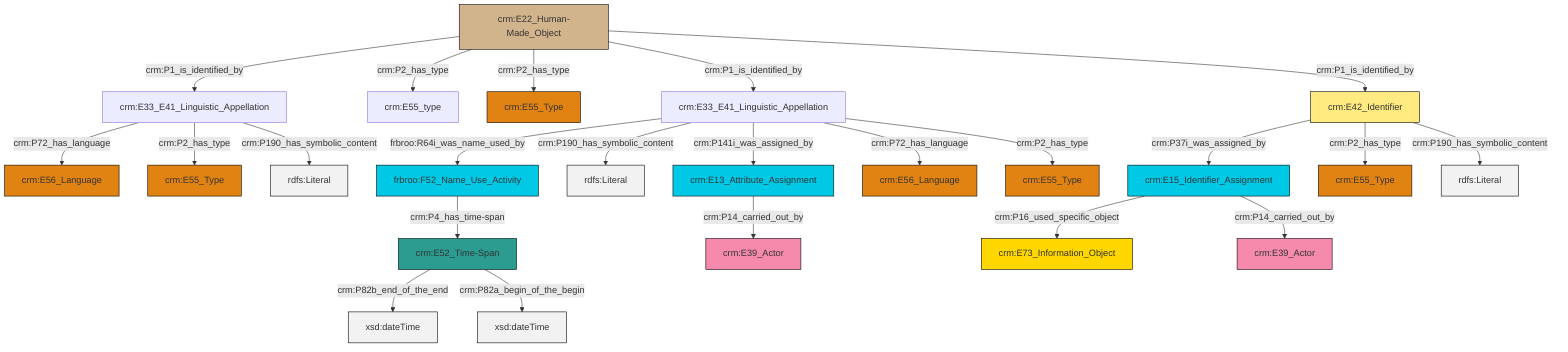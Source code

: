 graph TD
classDef Literal fill:#f2f2f2,stroke:#000000;
classDef CRM_Entity fill:#FFFFFF,stroke:#000000;
classDef Temporal_Entity fill:#00C9E6, stroke:#000000;
classDef Type fill:#E18312, stroke:#000000;
classDef Time-Span fill:#2C9C91, stroke:#000000;
classDef Appellation fill:#FFEB7F, stroke:#000000;
classDef Place fill:#008836, stroke:#000000;
classDef Persistent_Item fill:#B266B2, stroke:#000000;
classDef Conceptual_Object fill:#FFD700, stroke:#000000;
classDef Physical_Thing fill:#D2B48C, stroke:#000000;
classDef Actor fill:#f58aad, stroke:#000000;
classDef PC_Classes fill:#4ce600, stroke:#000000;
classDef Multi fill:#cccccc,stroke:#000000;

0["crm:E15_Identifier_Assignment"]:::Temporal_Entity -->|crm:P16_used_specific_object| 4["crm:E73_Information_Object"]:::Conceptual_Object
5["crm:E33_E41_Linguistic_Appellation"]:::Default -->|crm:P72_has_language| 6["crm:E56_Language"]:::Type
8["crm:E52_Time-Span"]:::Time-Span -->|crm:P82b_end_of_the_end| 9[xsd:dateTime]:::Literal
10["crm:E33_E41_Linguistic_Appellation"]:::Default -->|frbroo:R64i_was_name_used_by| 2["frbroo:F52_Name_Use_Activity"]:::Temporal_Entity
13["crm:E42_Identifier"]:::Appellation -->|crm:P37i_was_assigned_by| 0["crm:E15_Identifier_Assignment"]:::Temporal_Entity
8["crm:E52_Time-Span"]:::Time-Span -->|crm:P82a_begin_of_the_begin| 14[xsd:dateTime]:::Literal
5["crm:E33_E41_Linguistic_Appellation"]:::Default -->|crm:P2_has_type| 18["crm:E55_Type"]:::Type
10["crm:E33_E41_Linguistic_Appellation"]:::Default -->|crm:P190_has_symbolic_content| 19[rdfs:Literal]:::Literal
13["crm:E42_Identifier"]:::Appellation -->|crm:P2_has_type| 25["crm:E55_Type"]:::Type
27["crm:E22_Human-Made_Object"]:::Physical_Thing -->|crm:P1_is_identified_by| 5["crm:E33_E41_Linguistic_Appellation"]:::Default
10["crm:E33_E41_Linguistic_Appellation"]:::Default -->|crm:P141i_was_assigned_by| 20["crm:E13_Attribute_Assignment"]:::Temporal_Entity
27["crm:E22_Human-Made_Object"]:::Physical_Thing -->|crm:P2_has_type| 16["crm:E55_type"]:::Default
10["crm:E33_E41_Linguistic_Appellation"]:::Default -->|crm:P72_has_language| 28["crm:E56_Language"]:::Type
0["crm:E15_Identifier_Assignment"]:::Temporal_Entity -->|crm:P14_carried_out_by| 22["crm:E39_Actor"]:::Actor
5["crm:E33_E41_Linguistic_Appellation"]:::Default -->|crm:P190_has_symbolic_content| 34[rdfs:Literal]:::Literal
27["crm:E22_Human-Made_Object"]:::Physical_Thing -->|crm:P2_has_type| 11["crm:E55_Type"]:::Type
27["crm:E22_Human-Made_Object"]:::Physical_Thing -->|crm:P1_is_identified_by| 10["crm:E33_E41_Linguistic_Appellation"]:::Default
2["frbroo:F52_Name_Use_Activity"]:::Temporal_Entity -->|crm:P4_has_time-span| 8["crm:E52_Time-Span"]:::Time-Span
10["crm:E33_E41_Linguistic_Appellation"]:::Default -->|crm:P2_has_type| 39["crm:E55_Type"]:::Type
27["crm:E22_Human-Made_Object"]:::Physical_Thing -->|crm:P1_is_identified_by| 13["crm:E42_Identifier"]:::Appellation
20["crm:E13_Attribute_Assignment"]:::Temporal_Entity -->|crm:P14_carried_out_by| 29["crm:E39_Actor"]:::Actor
13["crm:E42_Identifier"]:::Appellation -->|crm:P190_has_symbolic_content| 40[rdfs:Literal]:::Literal